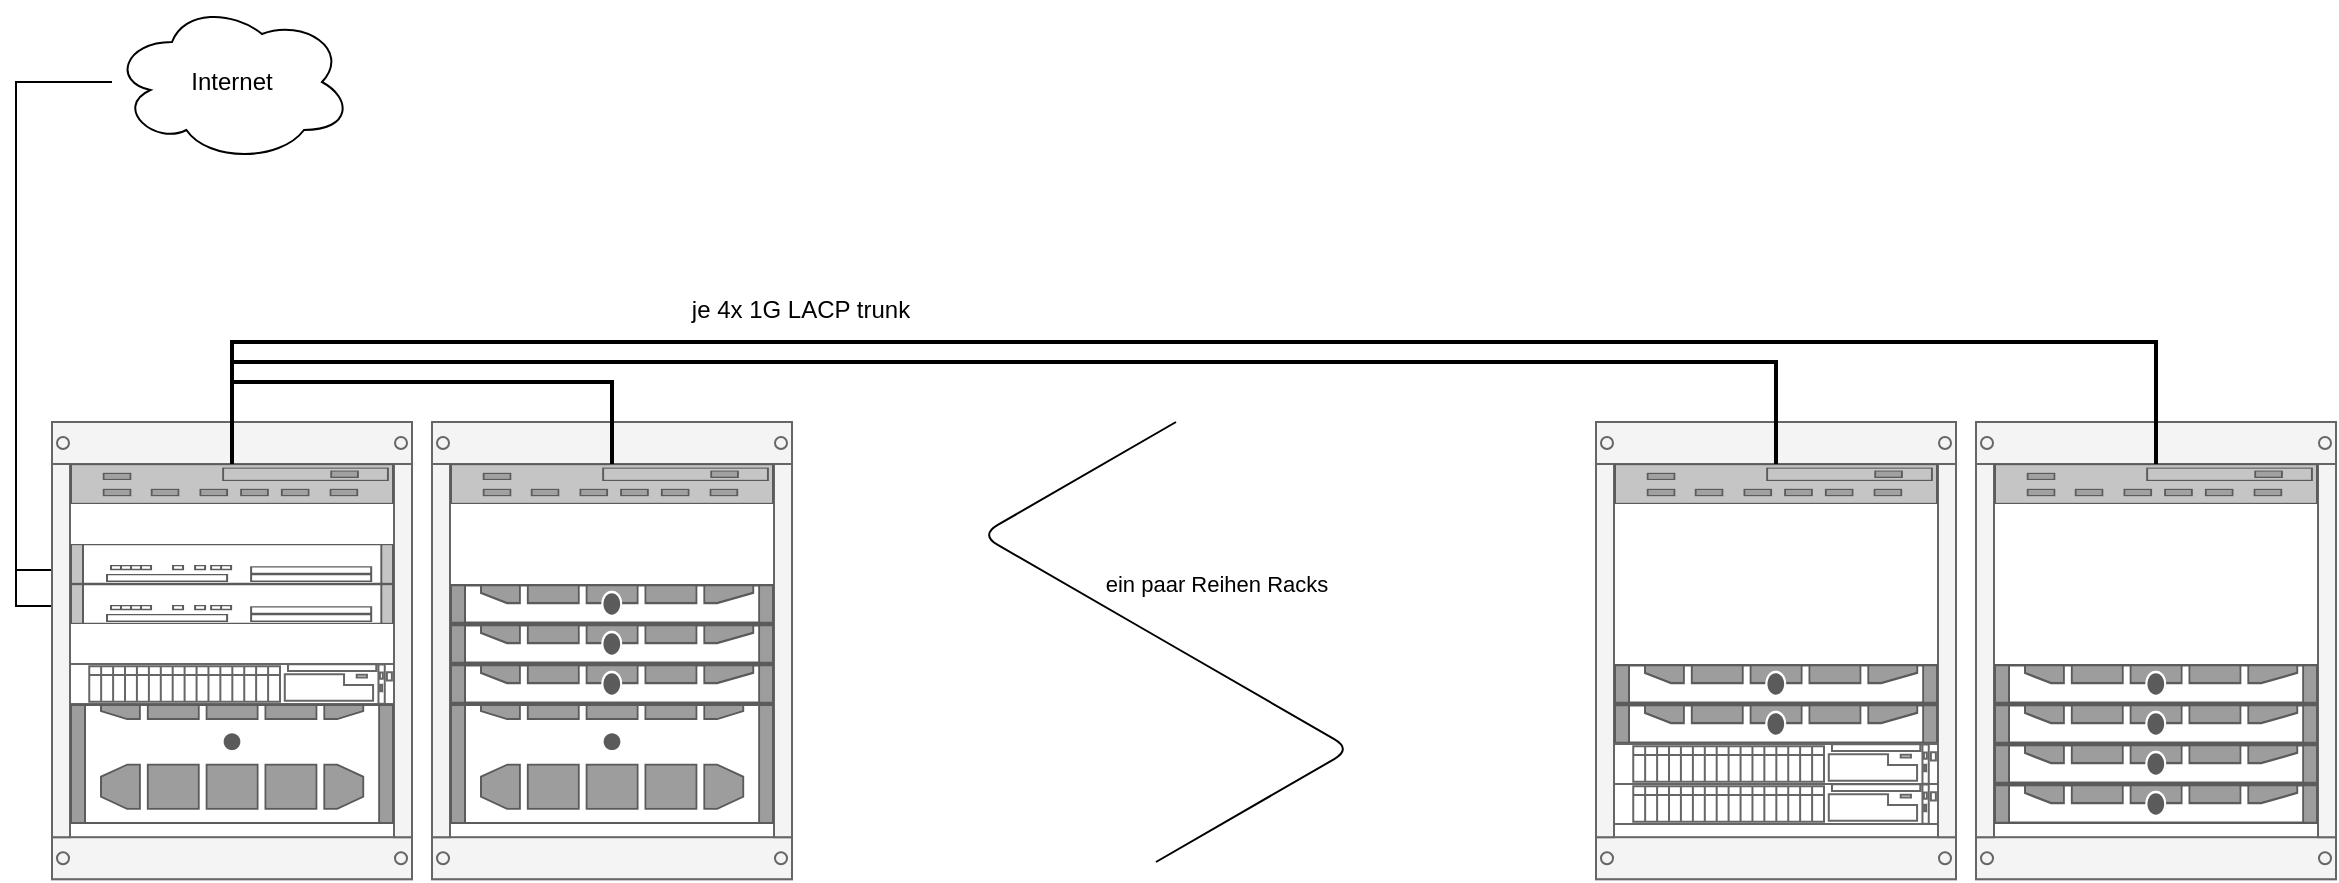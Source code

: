 <mxfile version="13.6.3" type="github"><diagram id="l2aKFoh6-Bn0gOPZ2l0T" name="Page-1"><mxGraphModel dx="1511" dy="911" grid="1" gridSize="10" guides="1" tooltips="1" connect="1" arrows="1" fold="1" page="1" pageScale="1" pageWidth="1169" pageHeight="827" math="0" shadow="0"><root><mxCell id="0"/><mxCell id="1" parent="0"/><mxCell id="Hq-srT_z7GdEizXRqMmq-18" style="edgeStyle=orthogonalEdgeStyle;rounded=0;orthogonalLoop=1;jettySize=auto;html=1;entryX=0.574;entryY=0.65;entryDx=0;entryDy=0;entryPerimeter=0;" edge="1" parent="1" source="Dct2s3eYVTF3VgGViOUw-12" target="Hq-srT_z7GdEizXRqMmq-15"><mxGeometry relative="1" as="geometry"><Array as="points"><mxPoint x="20" y="310"/><mxPoint x="20" y="554"/></Array></mxGeometry></mxCell><mxCell id="Hq-srT_z7GdEizXRqMmq-19" style="edgeStyle=orthogonalEdgeStyle;rounded=0;orthogonalLoop=1;jettySize=auto;html=1;entryX=0.469;entryY=0.55;entryDx=0;entryDy=0;entryPerimeter=0;" edge="1" parent="1" source="Dct2s3eYVTF3VgGViOUw-12" target="Hq-srT_z7GdEizXRqMmq-14"><mxGeometry relative="1" as="geometry"><Array as="points"><mxPoint x="20" y="310"/><mxPoint x="20" y="572"/></Array></mxGeometry></mxCell><mxCell id="Dct2s3eYVTF3VgGViOUw-12" value="Internet" style="ellipse;shape=cloud;whiteSpace=wrap;html=1;" parent="1" vertex="1"><mxGeometry x="68" y="270" width="120" height="80" as="geometry"/></mxCell><mxCell id="Dct2s3eYVTF3VgGViOUw-22" value="Backup" style="text;html=1;strokeColor=none;fillColor=none;align=center;verticalAlign=middle;whiteSpace=wrap;rounded=0;" parent="1" vertex="1"><mxGeometry x="852" y="570" width="40" height="20" as="geometry"/></mxCell><mxCell id="Hq-srT_z7GdEizXRqMmq-3" value="" style="strokeColor=#666666;html=1;verticalLabelPosition=bottom;labelBackgroundColor=#ffffff;verticalAlign=top;outlineConnect=0;shadow=0;dashed=0;shape=mxgraph.rackGeneral.container;fillColor2=#f4f4f4;container=1;collapsible=0;childLayout=rack;allowGaps=1;marginLeft=9;marginRight=9;marginTop=21;marginBottom=22;textColor=#666666;numDisp=off;" vertex="1" parent="1"><mxGeometry x="810" y="480" width="180" height="228.6" as="geometry"/></mxCell><mxCell id="Hq-srT_z7GdEizXRqMmq-12" value="" style="strokeColor=#666666;html=1;labelPosition=right;align=left;spacingLeft=15;shadow=0;dashed=0;outlineConnect=0;shape=mxgraph.rack.general.switches_2;" vertex="1" parent="Hq-srT_z7GdEizXRqMmq-3"><mxGeometry x="9" y="21" width="162" height="20" as="geometry"/></mxCell><mxCell id="Hq-srT_z7GdEizXRqMmq-9" value="" style="strokeColor=#666666;html=1;labelPosition=right;align=left;spacingLeft=15;shadow=0;dashed=0;outlineConnect=0;shape=mxgraph.rack.dell.dell_poweredge_1u;" vertex="1" parent="Hq-srT_z7GdEizXRqMmq-3"><mxGeometry x="9" y="121" width="162" height="20" as="geometry"/></mxCell><mxCell id="Hq-srT_z7GdEizXRqMmq-7" value="" style="strokeColor=#666666;html=1;labelPosition=right;align=left;spacingLeft=15;shadow=0;dashed=0;outlineConnect=0;shape=mxgraph.rack.dell.dell_poweredge_1u;" vertex="1" parent="Hq-srT_z7GdEizXRqMmq-3"><mxGeometry x="9" y="141" width="162" height="20" as="geometry"/></mxCell><mxCell id="Dct2s3eYVTF3VgGViOUw-23" value="" style="strokeColor=#666666;html=1;labelPosition=right;align=left;spacingLeft=15;shadow=0;dashed=0;outlineConnect=0;shape=mxgraph.rack.dell.poweredge_r740;" parent="Hq-srT_z7GdEizXRqMmq-3" vertex="1"><mxGeometry x="9" y="161" width="162" height="20" as="geometry"/></mxCell><mxCell id="Dct2s3eYVTF3VgGViOUw-25" value="" style="strokeColor=#666666;html=1;labelPosition=right;align=left;spacingLeft=15;shadow=0;dashed=0;outlineConnect=0;shape=mxgraph.rack.dell.poweredge_r740;" parent="Hq-srT_z7GdEizXRqMmq-3" vertex="1"><mxGeometry x="9" y="181" width="162" height="20" as="geometry"/></mxCell><mxCell id="Hq-srT_z7GdEizXRqMmq-4" value="" style="strokeColor=#666666;html=1;verticalLabelPosition=bottom;labelBackgroundColor=#ffffff;verticalAlign=top;outlineConnect=0;shadow=0;dashed=0;shape=mxgraph.rackGeneral.container;fillColor2=#f4f4f4;container=1;collapsible=0;childLayout=rack;allowGaps=1;marginLeft=9;marginRight=9;marginTop=21;marginBottom=22;textColor=#666666;numDisp=off;" vertex="1" parent="1"><mxGeometry x="1000" y="480" width="180" height="228.6" as="geometry"/></mxCell><mxCell id="Hq-srT_z7GdEizXRqMmq-13" value="" style="strokeColor=#666666;html=1;labelPosition=right;align=left;spacingLeft=15;shadow=0;dashed=0;outlineConnect=0;shape=mxgraph.rack.general.switches_2;" vertex="1" parent="Hq-srT_z7GdEizXRqMmq-4"><mxGeometry x="9" y="21" width="162" height="20" as="geometry"/></mxCell><mxCell id="Hq-srT_z7GdEizXRqMmq-5" value="" style="strokeColor=#666666;html=1;labelPosition=right;align=left;spacingLeft=15;shadow=0;dashed=0;outlineConnect=0;shape=mxgraph.rack.dell.dell_poweredge_1u;" vertex="1" parent="Hq-srT_z7GdEizXRqMmq-4"><mxGeometry x="9" y="121" width="162" height="20" as="geometry"/></mxCell><mxCell id="Dct2s3eYVTF3VgGViOUw-3" value="" style="strokeColor=#666666;html=1;labelPosition=right;align=left;spacingLeft=15;shadow=0;dashed=0;outlineConnect=0;shape=mxgraph.rack.dell.dell_poweredge_1u;" parent="Hq-srT_z7GdEizXRqMmq-4" vertex="1"><mxGeometry x="9" y="161" width="162" height="20" as="geometry"/></mxCell><mxCell id="Hq-srT_z7GdEizXRqMmq-6" value="" style="strokeColor=#666666;html=1;labelPosition=right;align=left;spacingLeft=15;shadow=0;dashed=0;outlineConnect=0;shape=mxgraph.rack.dell.dell_poweredge_1u;" vertex="1" parent="Hq-srT_z7GdEizXRqMmq-4"><mxGeometry x="9" y="181" width="162" height="20" as="geometry"/></mxCell><mxCell id="Hq-srT_z7GdEizXRqMmq-8" value="" style="strokeColor=#666666;html=1;labelPosition=right;align=left;spacingLeft=15;shadow=0;dashed=0;outlineConnect=0;shape=mxgraph.rack.dell.dell_poweredge_1u;" vertex="1" parent="Hq-srT_z7GdEizXRqMmq-4"><mxGeometry x="9" y="141" width="162" height="20" as="geometry"/></mxCell><mxCell id="Hq-srT_z7GdEizXRqMmq-21" style="edgeStyle=orthogonalEdgeStyle;rounded=0;orthogonalLoop=1;jettySize=auto;html=1;strokeWidth=2;endArrow=none;endFill=0;" edge="1" parent="1" source="Hq-srT_z7GdEizXRqMmq-2" target="Hq-srT_z7GdEizXRqMmq-12"><mxGeometry relative="1" as="geometry"><Array as="points"><mxPoint x="128" y="450"/><mxPoint x="900" y="450"/></Array></mxGeometry></mxCell><mxCell id="Hq-srT_z7GdEizXRqMmq-2" value="" style="strokeColor=#666666;html=1;verticalLabelPosition=bottom;labelBackgroundColor=#ffffff;verticalAlign=top;outlineConnect=0;shadow=0;dashed=0;shape=mxgraph.rackGeneral.container;fillColor2=#f4f4f4;container=1;collapsible=0;childLayout=rack;allowGaps=1;marginLeft=9;marginRight=9;marginTop=21;marginBottom=22;textColor=#666666;numDisp=off;" vertex="1" parent="1"><mxGeometry x="38" y="480" width="180" height="228.6" as="geometry"/></mxCell><mxCell id="Hq-srT_z7GdEizXRqMmq-11" value="" style="strokeColor=#666666;html=1;labelPosition=right;align=left;spacingLeft=15;shadow=0;dashed=0;outlineConnect=0;shape=mxgraph.rack.general.switches_2;" vertex="1" parent="Hq-srT_z7GdEizXRqMmq-2"><mxGeometry x="9" y="21" width="162" height="20" as="geometry"/></mxCell><mxCell id="Hq-srT_z7GdEizXRqMmq-15" value="" style="shape=mxgraph.rack.cisco.cisco_asr_1002_router;html=1;labelPosition=right;align=left;spacingLeft=15;dashed=0;shadow=0;fillColor=#ffffff;" vertex="1" parent="Hq-srT_z7GdEizXRqMmq-2"><mxGeometry x="9" y="61" width="162" height="20" as="geometry"/></mxCell><mxCell id="Hq-srT_z7GdEizXRqMmq-14" value="" style="shape=mxgraph.rack.cisco.cisco_asr_1002_router;html=1;labelPosition=right;align=left;spacingLeft=15;dashed=0;shadow=0;fillColor=#ffffff;" vertex="1" parent="Hq-srT_z7GdEizXRqMmq-2"><mxGeometry x="9" y="81" width="162" height="20" as="geometry"/></mxCell><mxCell id="Dct2s3eYVTF3VgGViOUw-24" value="" style="strokeColor=#666666;html=1;labelPosition=right;align=left;spacingLeft=15;shadow=0;dashed=0;outlineConnect=0;shape=mxgraph.rack.dell.poweredge_r740;" parent="Hq-srT_z7GdEizXRqMmq-2" vertex="1"><mxGeometry x="9" y="121" width="162" height="20" as="geometry"/></mxCell><mxCell id="Dct2s3eYVTF3VgGViOUw-18" value="" style="strokeColor=#666666;html=1;labelPosition=right;align=left;spacingLeft=15;shadow=0;dashed=0;outlineConnect=0;shape=mxgraph.rack.dell.dell_poweredge_4u;" parent="Hq-srT_z7GdEizXRqMmq-2" vertex="1"><mxGeometry x="9" y="141" width="162" height="60" as="geometry"/></mxCell><mxCell id="Hq-srT_z7GdEizXRqMmq-1" value="" style="strokeColor=#666666;html=1;verticalLabelPosition=bottom;labelBackgroundColor=#ffffff;verticalAlign=top;outlineConnect=0;shadow=0;dashed=0;shape=mxgraph.rackGeneral.container;fillColor2=#f4f4f4;container=1;collapsible=0;childLayout=rack;allowGaps=1;marginLeft=9;marginRight=9;marginTop=21;marginBottom=22;textColor=#666666;numDisp=off;" vertex="1" parent="1"><mxGeometry x="228" y="480" width="180" height="228.6" as="geometry"/></mxCell><mxCell id="Hq-srT_z7GdEizXRqMmq-10" value="" style="strokeColor=#666666;html=1;labelPosition=right;align=left;spacingLeft=15;shadow=0;dashed=0;outlineConnect=0;shape=mxgraph.rack.general.switches_2;" vertex="1" parent="Hq-srT_z7GdEizXRqMmq-1"><mxGeometry x="9" y="21" width="162" height="20" as="geometry"/></mxCell><mxCell id="Dct2s3eYVTF3VgGViOUw-50" value="" style="strokeColor=#666666;html=1;labelPosition=right;align=left;spacingLeft=15;shadow=0;dashed=0;outlineConnect=0;shape=mxgraph.rack.dell.dell_poweredge_1u;" parent="Hq-srT_z7GdEizXRqMmq-1" vertex="1"><mxGeometry x="9" y="81" width="162" height="20" as="geometry"/></mxCell><mxCell id="Dct2s3eYVTF3VgGViOUw-51" value="" style="strokeColor=#666666;html=1;labelPosition=right;align=left;spacingLeft=15;shadow=0;dashed=0;outlineConnect=0;shape=mxgraph.rack.dell.dell_poweredge_1u;" parent="Hq-srT_z7GdEizXRqMmq-1" vertex="1"><mxGeometry x="9" y="101" width="162" height="20" as="geometry"/></mxCell><mxCell id="Dct2s3eYVTF3VgGViOUw-52" value="" style="strokeColor=#666666;html=1;labelPosition=right;align=left;spacingLeft=15;shadow=0;dashed=0;outlineConnect=0;shape=mxgraph.rack.dell.dell_poweredge_1u;" parent="Hq-srT_z7GdEizXRqMmq-1" vertex="1"><mxGeometry x="9" y="121" width="162" height="20" as="geometry"/></mxCell><mxCell id="Dct2s3eYVTF3VgGViOUw-19" value="" style="strokeColor=#666666;html=1;labelPosition=right;align=left;spacingLeft=15;shadow=0;dashed=0;outlineConnect=0;shape=mxgraph.rack.dell.dell_poweredge_4u;" parent="Hq-srT_z7GdEizXRqMmq-1" vertex="1"><mxGeometry x="9" y="141" width="162" height="60" as="geometry"/></mxCell><mxCell id="Hq-srT_z7GdEizXRqMmq-16" value="" style="edgeStyle=isometricEdgeStyle;endArrow=none;html=1;" edge="1" parent="1"><mxGeometry width="50" height="100" relative="1" as="geometry"><mxPoint x="590" y="700" as="sourcePoint"/><mxPoint x="600" y="480" as="targetPoint"/></mxGeometry></mxCell><mxCell id="Hq-srT_z7GdEizXRqMmq-17" value="ein paar Reihen Racks" style="edgeLabel;html=1;align=center;verticalAlign=middle;resizable=0;points=[];" vertex="1" connectable="0" parent="Hq-srT_z7GdEizXRqMmq-16"><mxGeometry x="-0.1" relative="1" as="geometry"><mxPoint x="5.95" y="-40" as="offset"/></mxGeometry></mxCell><mxCell id="Hq-srT_z7GdEizXRqMmq-20" style="edgeStyle=orthogonalEdgeStyle;rounded=0;orthogonalLoop=1;jettySize=auto;html=1;strokeWidth=2;endArrow=none;endFill=0;" edge="1" parent="1" source="Hq-srT_z7GdEizXRqMmq-11" target="Hq-srT_z7GdEizXRqMmq-10"><mxGeometry relative="1" as="geometry"><Array as="points"><mxPoint x="128" y="460"/><mxPoint x="318" y="460"/></Array></mxGeometry></mxCell><mxCell id="Hq-srT_z7GdEizXRqMmq-22" style="edgeStyle=orthogonalEdgeStyle;rounded=0;orthogonalLoop=1;jettySize=auto;html=1;strokeWidth=2;endArrow=none;endFill=0;" edge="1" parent="1" source="Hq-srT_z7GdEizXRqMmq-11" target="Hq-srT_z7GdEizXRqMmq-13"><mxGeometry relative="1" as="geometry"><Array as="points"><mxPoint x="128" y="440"/><mxPoint x="1090" y="440"/></Array></mxGeometry></mxCell><mxCell id="Hq-srT_z7GdEizXRqMmq-24" value="je 4x 1G LACP trunk" style="text;html=1;strokeColor=none;fillColor=none;align=center;verticalAlign=middle;whiteSpace=wrap;rounded=0;" vertex="1" parent="1"><mxGeometry x="320" y="414" width="185" height="20" as="geometry"/></mxCell></root></mxGraphModel></diagram></mxfile>